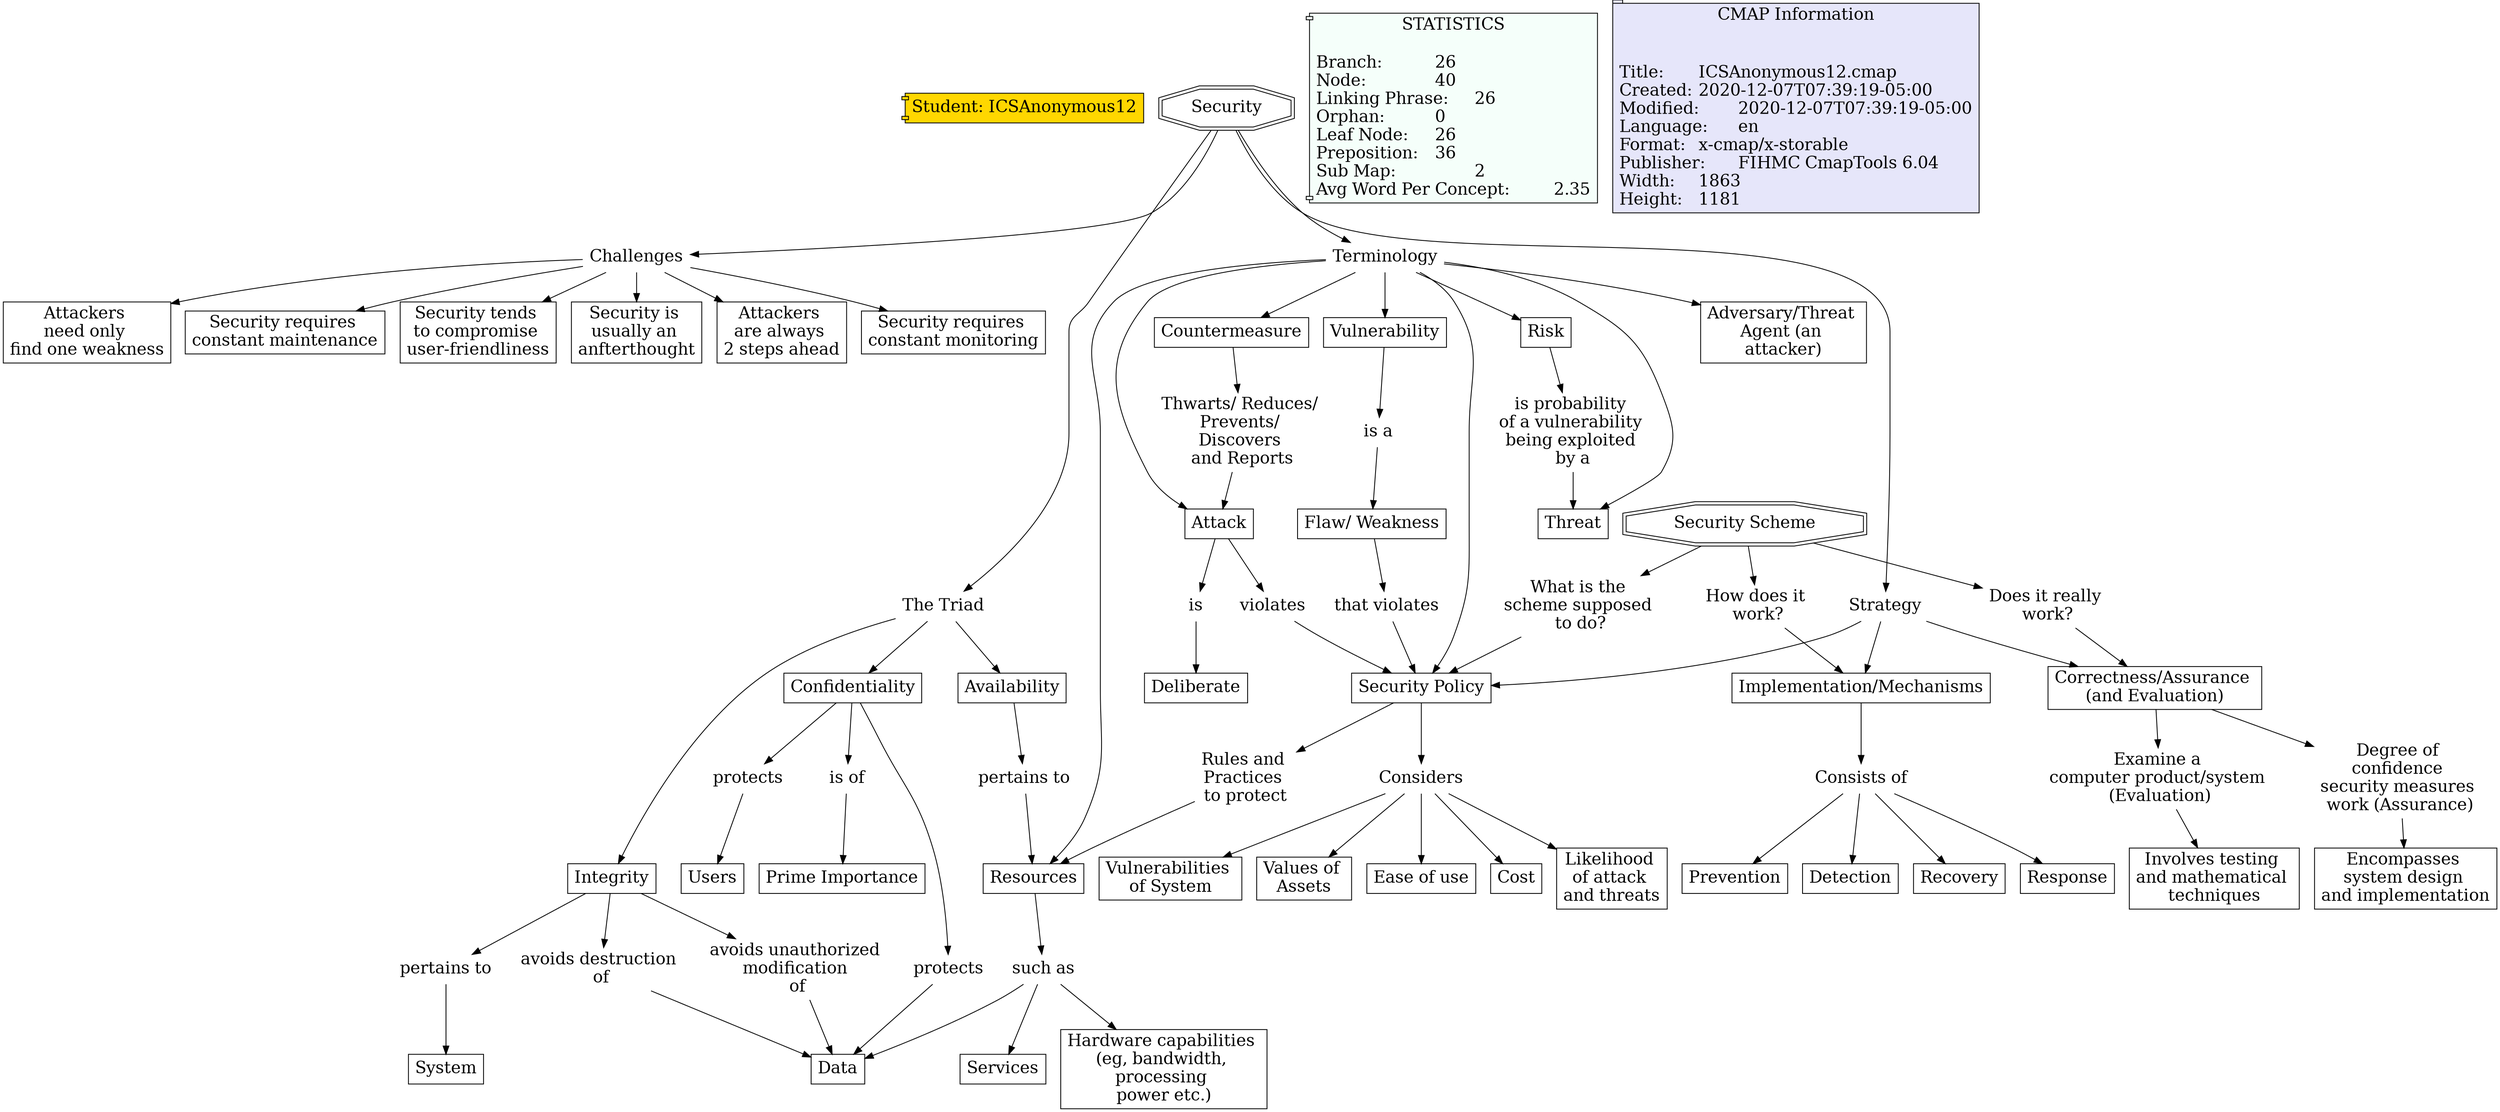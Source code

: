 // The Round Table
digraph {
	Student [label="Student: ICSAnonymous12" fillcolor=gold fontsize=20 shape=component style=filled]
	"1RPGFFYYN-CQHXHZ-8F" [label=Security fillcolor=white fontsize=20 shape=doubleoctagon style=filled]
	"1RPGFHVPV-1WP5WGL-GS" [label=Challenges fontsize=20 shape=none]
	"1RPGFFYYN-CQHXHZ-8F" -> "1RPGFHVPV-1WP5WGL-GS" [constraint=true]
	"1RPGQ772H-T6LJ51-3HP" [label="avoids destruction 
of" fontsize=20 shape=none]
	"1RPGNP4G7-1P68CDQ-1GX" [label=Data fillcolor=white fontsize=20 shape=rect style=filled]
	"1RPGQ772H-T6LJ51-3HP" -> "1RPGNP4G7-1P68CDQ-1GX" [constraint=true]
	"1RPGNVNP2-15XPNKB-22K" [label="avoids unauthorized 
modification 
of" fontsize=20 shape=none]
	"1RPGNP4G7-1P68CDQ-1GX" [label=Data fillcolor=white fontsize=20 shape=rect style=filled]
	"1RPGNVNP2-15XPNKB-22K" -> "1RPGNP4G7-1P68CDQ-1GX" [constraint=true]
	"1RPGFGPJ6-6YXC12-FD" [label=Integrity fillcolor=white fontsize=20 shape=rect style=filled]
	"1RPGQ772H-T6LJ51-3HP" [label="avoids destruction 
of" fontsize=20 shape=none]
	"1RPGFGPJ6-6YXC12-FD" -> "1RPGQ772H-T6LJ51-3HP" [constraint=true]
	"1RPGFFYYN-CQHXHZ-8F" [label=Security fillcolor=white fontsize=20 shape=doubleoctagon style=filled]
	"1RPGFGPJ6-28PK0CK-FH" [label="The Triad" fontsize=20 shape=none]
	"1RPGFFYYN-CQHXHZ-8F" -> "1RPGFGPJ6-28PK0CK-FH" [constraint=true]
	"1RPGRKLKW-1V6LS5K-5FH" [label="Security Policy
" fillcolor=white fontsize=20 shape=rect style=filled]
	"1RPGTBNL6-2B1TJLV-9GD" [label=Considers fontsize=20 shape=none]
	"1RPGRKLKW-1V6LS5K-5FH" -> "1RPGTBNL6-2B1TJLV-9GD" [constraint=true]
	"1RPGT4MJB-9MFWQR-8YL" [label="Security Scheme
" fillcolor=white fontsize=20 shape=doubleoctagon style=filled]
	"1RPGT6R1X-1H7XKHM-91C" [label="How does it 
work?" fontsize=20 shape=none]
	"1RPGT4MJB-9MFWQR-8YL" -> "1RPGT6R1X-1H7XKHM-91C" [constraint=true]
	"1RPGTZT6W-QJ62N5-BKB" [label="Degree of 
confidence 
security measures 
work (Assurance)
" fontsize=20 shape=none]
	"1RPGTZT6S-XYQ4YQ-BK7" [label="Encompasses 
system design 
and implementation
" fillcolor=white fontsize=20 shape=rect style=filled]
	"1RPGTZT6W-QJ62N5-BKB" -> "1RPGTZT6S-XYQ4YQ-BK7" [constraint=true]
	"1RPGS7XCT-YTWJ41-6CG" [label="such as" fontsize=20 shape=none]
	"1RPGNP4G7-1P68CDQ-1GX" [label=Data fillcolor=white fontsize=20 shape=rect style=filled]
	"1RPGS7XCT-YTWJ41-6CG" -> "1RPGNP4G7-1P68CDQ-1GX" [constraint=true]
	"1RPGFGPJ6-28PK0CK-FH" [label="The Triad" fontsize=20 shape=none]
	"1RPGFK0L9-20Z6Q4H-JX" [label=Availability fillcolor=white fontsize=20 shape=rect style=filled]
	"1RPGFGPJ6-28PK0CK-FH" -> "1RPGFK0L9-20Z6Q4H-JX" [constraint=true]
	"1RPGRMFDR-1P2335G-5JP" [label=is fontsize=20 shape=none]
	"1RPGRMFDP-14GY4LZ-5JL" [label=Deliberate fillcolor=white fontsize=20 shape=rect style=filled]
	"1RPGRMFDR-1P2335G-5JP" -> "1RPGRMFDP-14GY4LZ-5JL" [constraint=true]
	"1RPGRJC0Y-1GFQVJB-5DP" [label=Attack fillcolor=white fontsize=20 shape=rect style=filled]
	"1RPGRMFDR-1P2335G-5JP" [label=is fontsize=20 shape=none]
	"1RPGRJC0Y-1GFQVJB-5DP" -> "1RPGRMFDR-1P2335G-5JP" [constraint=true]
	"1RPGT5JPR-1NYQT5R-8ZJ" [label="What is the 
scheme supposed 
to do?" fontsize=20 shape=none]
	"1RPGRKLKW-1V6LS5K-5FH" [label="Security Policy
" fillcolor=white fontsize=20 shape=rect style=filled]
	"1RPGT5JPR-1NYQT5R-8ZJ" -> "1RPGRKLKW-1V6LS5K-5FH" [constraint=true]
	"1RPGSLDRH-H1LXBV-6NB" [label="is a" fontsize=20 shape=none]
	"1RPGSLDRD-6YLG2M-6N7" [label="Flaw/ Weakness
" fillcolor=white fontsize=20 shape=rect style=filled]
	"1RPGSLDRH-H1LXBV-6NB" -> "1RPGSLDRD-6YLG2M-6N7" [constraint=true]
	"1RPGNVCWQ-H07KSP-21S" [label=protects fontsize=20 shape=none]
	"1RPGNP4G7-1P68CDQ-1GX" [label=Data fillcolor=white fontsize=20 shape=rect style=filled]
	"1RPGNVCWQ-H07KSP-21S" -> "1RPGNP4G7-1P68CDQ-1GX" [constraint=true]
	"1RPGSLZW8-1NN1BYD-6PP" [label="that violates
" fontsize=20 shape=none]
	"1RPGRKLKW-1V6LS5K-5FH" [label="Security Policy
" fillcolor=white fontsize=20 shape=rect style=filled]
	"1RPGSLZW8-1NN1BYD-6PP" -> "1RPGRKLKW-1V6LS5K-5FH" [constraint=true]
	"1RPGSX293-165M9LJ-89X" [label=Strategy fontsize=20 shape=none]
	"1RPGSZYBB-2DT0M4X-8D3" [label="Correctness/Assurance 
(and Evaluation)
" fillcolor=white fontsize=20 shape=rect style=filled]
	"1RPGSX293-165M9LJ-89X" -> "1RPGSZYBB-2DT0M4X-8D3" [constraint=true]
	"1RPGSX293-165M9LJ-89X" [label=Strategy fontsize=20 shape=none]
	"1RPGSX291-VKLGY3-89T" [label="Implementation/Mechanisms" fillcolor=white fontsize=20 shape=rect style=filled]
	"1RPGSX293-165M9LJ-89X" -> "1RPGSX291-VKLGY3-89T" [constraint=true]
	"1RPGPHMXH-1ZS349N-29B" [label=Terminology fontsize=20 shape=none]
	"1RPGRJC0Y-1GFQVJB-5DP" [label=Attack fillcolor=white fontsize=20 shape=rect style=filled]
	"1RPGPHMXH-1ZS349N-29B" -> "1RPGRJC0Y-1GFQVJB-5DP" [constraint=true]
	"1RPGS7XCT-YTWJ41-6CG" [label="such as" fontsize=20 shape=none]
	"1RPGS7XCR-2145KQ5-6CC" [label=Services fillcolor=white fontsize=20 shape=rect style=filled]
	"1RPGS7XCT-YTWJ41-6CG" -> "1RPGS7XCR-2145KQ5-6CC" [constraint=true]
	"1RPGRKLKW-1V6LS5K-5FH" [label="Security Policy
" fillcolor=white fontsize=20 shape=rect style=filled]
	"1RPGSGMH0-QYM6HT-6K2" [label="Rules and 
Practices 
to protect
" fontsize=20 shape=none]
	"1RPGRKLKW-1V6LS5K-5FH" -> "1RPGSGMH0-QYM6HT-6K2" [constraint=true]
	"1RPGPHMXH-1ZS349N-29B" [label=Terminology fontsize=20 shape=none]
	"1RPGRX2PN-WVD1PX-5XK" [label=Threat fillcolor=white fontsize=20 shape=rect style=filled]
	"1RPGPHMXH-1ZS349N-29B" -> "1RPGRX2PN-WVD1PX-5XK" [constraint=true]
	"1RPGFK6L1-1L6FH8M-KD" [label=Confidentiality fillcolor=white fontsize=20 shape=rect style=filled]
	"1RPGPPM6M-375GW8-2RV" [label=protects fontsize=20 shape=none]
	"1RPGFK6L1-1L6FH8M-KD" -> "1RPGPPM6M-375GW8-2RV" [constraint=true]
	"1RPGFHVPV-1WP5WGL-GS" [label=Challenges fontsize=20 shape=none]
	"1RPGFHVPV-JN71JC-GP" [label="Attackers 
are always 
2 steps ahead
" fillcolor=white fontsize=20 shape=rect style=filled]
	"1RPGFHVPV-1WP5WGL-GS" -> "1RPGFHVPV-JN71JC-GP" [constraint=true]
	"1RPGTJXJ4-6GR4Y7-B3G" [label="Consists of
" fontsize=20 shape=none]
	"1RPGTKWQL-1BZDCRR-B5L" [label=Detection fillcolor=white fontsize=20 shape=rect style=filled]
	"1RPGTJXJ4-6GR4Y7-B3G" -> "1RPGTKWQL-1BZDCRR-B5L" [constraint=true]
	"1RPGRXFKS-GZMJ6D-5YF" [label="is probability 
of a vulnerability 
being exploited 
by a" fontsize=20 shape=none]
	"1RPGRX2PN-WVD1PX-5XK" [label=Threat fillcolor=white fontsize=20 shape=rect style=filled]
	"1RPGRXFKS-GZMJ6D-5YF" -> "1RPGRX2PN-WVD1PX-5XK" [constraint=true]
	"1RPGSX291-VKLGY3-89T" [label="Implementation/Mechanisms" fillcolor=white fontsize=20 shape=rect style=filled]
	"1RPGTJXJ4-6GR4Y7-B3G" [label="Consists of
" fontsize=20 shape=none]
	"1RPGSX291-VKLGY3-89T" -> "1RPGTJXJ4-6GR4Y7-B3G" [constraint=true]
	"1RPGRPHN4-1MTTC3R-5L5" [label=Countermeasure fillcolor=white fontsize=20 shape=rect style=filled]
	"1RPGRPXS5-JXCP8B-5M4" [label="Thwarts/ Reduces/ 
Prevents/ 
Discovers 
and Reports
" fontsize=20 shape=none]
	"1RPGRPHN4-1MTTC3R-5L5" -> "1RPGRPXS5-JXCP8B-5M4" [constraint=true]
	"1RPGFK6L1-1L6FH8M-KD" [label=Confidentiality fillcolor=white fontsize=20 shape=rect style=filled]
	"1RPGNVCWQ-H07KSP-21S" [label=protects fontsize=20 shape=none]
	"1RPGFK6L1-1L6FH8M-KD" -> "1RPGNVCWQ-H07KSP-21S" [constraint=true]
	"1RPGFGPJ6-6YXC12-FD" [label=Integrity fillcolor=white fontsize=20 shape=rect style=filled]
	"1RPGPW5VC-NDX23H-316" [label="pertains to
" fontsize=20 shape=none]
	"1RPGFGPJ6-6YXC12-FD" -> "1RPGPW5VC-NDX23H-316" [constraint=true]
	"1RPGPPM6M-375GW8-2RV" [label=protects fontsize=20 shape=none]
	"1RPGPPM6J-8RYB94-2RR" [label=Users fillcolor=white fontsize=20 shape=rect style=filled]
	"1RPGPPM6M-375GW8-2RV" -> "1RPGPPM6J-8RYB94-2RR" [constraint=true]
	"1RPGTBNL6-2B1TJLV-9GD" [label=Considers fontsize=20 shape=none]
	"1RPGTCTP4-1H3RZ21-9M0" [label="Vulnerabilities 
of System" fillcolor=white fontsize=20 shape=rect style=filled]
	"1RPGTBNL6-2B1TJLV-9GD" -> "1RPGTCTP4-1H3RZ21-9M0" [constraint=true]
	"1RPGSZYBB-2DT0M4X-8D3" [label="Correctness/Assurance 
(and Evaluation)
" fillcolor=white fontsize=20 shape=rect style=filled]
	"1RPGV63T4-90DJQB-BSV" [label="Examine a 
computer product/system 
(Evaluation)" fontsize=20 shape=none]
	"1RPGSZYBB-2DT0M4X-8D3" -> "1RPGV63T4-90DJQB-BSV" [constraint=true]
	"1RPGTJXJ4-6GR4Y7-B3G" [label="Consists of
" fontsize=20 shape=none]
	"1RPGTLDRR-1BJ8S52-B75" [label=Recovery fillcolor=white fontsize=20 shape=rect style=filled]
	"1RPGTJXJ4-6GR4Y7-B3G" -> "1RPGTLDRR-1BJ8S52-B75" [constraint=true]
	"1RPGSGMH0-QYM6HT-6K2" [label="Rules and 
Practices 
to protect
" fontsize=20 shape=none]
	"1RPGNRCTM-2BZY5MF-1M0" [label=Resources fillcolor=white fontsize=20 shape=rect style=filled]
	"1RPGSGMH0-QYM6HT-6K2" -> "1RPGNRCTM-2BZY5MF-1M0" [constraint=true]
	"1RPGTBNL6-2B1TJLV-9GD" [label=Considers fontsize=20 shape=none]
	"1RPGTBNL4-DTDFMM-9G9" [label="Values of 
Assets" fillcolor=white fontsize=20 shape=rect style=filled]
	"1RPGTBNL6-2B1TJLV-9GD" -> "1RPGTBNL4-DTDFMM-9G9" [constraint=true]
	"1RPGRWM69-RXMNGK-5WQ" [label=Risk fillcolor=white fontsize=20 shape=rect style=filled]
	"1RPGRXFKS-GZMJ6D-5YF" [label="is probability 
of a vulnerability 
being exploited 
by a" fontsize=20 shape=none]
	"1RPGRWM69-RXMNGK-5WQ" -> "1RPGRXFKS-GZMJ6D-5YF" [constraint=true]
	"1RPGTBNL6-2B1TJLV-9GD" [label=Considers fontsize=20 shape=none]
	"1RPGTG3B3-173KHXH-9TB" [label="Ease of use
" fillcolor=white fontsize=20 shape=rect style=filled]
	"1RPGTBNL6-2B1TJLV-9GD" -> "1RPGTG3B3-173KHXH-9TB" [constraint=true]
	"1RPGFHVPV-1WP5WGL-GS" [label=Challenges fontsize=20 shape=none]
	"1RPGQRLH3-9R2LJW-410" [label="Security requires 
constant monitoring
" fillcolor=white fontsize=20 shape=rect style=filled]
	"1RPGFHVPV-1WP5WGL-GS" -> "1RPGQRLH3-9R2LJW-410" [constraint=true]
	"1RPGFHVPV-1WP5WGL-GS" [label=Challenges fontsize=20 shape=none]
	"1RPGQPSB9-25NS5ND-3Y8" [label="Attackers 
need only 
find one weakness
" fillcolor=white fontsize=20 shape=rect style=filled]
	"1RPGFHVPV-1WP5WGL-GS" -> "1RPGQPSB9-25NS5ND-3Y8" [constraint=true]
	"1RPGPHMXH-1ZS349N-29B" [label=Terminology fontsize=20 shape=none]
	"1RPGRPHN4-1MTTC3R-5L5" [label=Countermeasure fillcolor=white fontsize=20 shape=rect style=filled]
	"1RPGPHMXH-1ZS349N-29B" -> "1RPGRPHN4-1MTTC3R-5L5" [constraint=true]
	"1RPGS7XCT-YTWJ41-6CG" [label="such as" fontsize=20 shape=none]
	"1RPGS9FZ9-J8MZMY-6FF" [label="Hardware capabilities 
(eg, bandwidth, 
processing 
power etc.)
" fillcolor=white fontsize=20 shape=rect style=filled]
	"1RPGS7XCT-YTWJ41-6CG" -> "1RPGS9FZ9-J8MZMY-6FF" [constraint=true]
	"1RPGRJC0Y-1GFQVJB-5DP" [label=Attack fillcolor=white fontsize=20 shape=rect style=filled]
	"1RPGRKLKZ-RHCT0X-5FL" [label=violates fontsize=20 shape=none]
	"1RPGRJC0Y-1GFQVJB-5DP" -> "1RPGRKLKZ-RHCT0X-5FL" [constraint=true]
	"1RPGFGPJ6-6YXC12-FD" [label=Integrity fillcolor=white fontsize=20 shape=rect style=filled]
	"1RPGNVNP2-15XPNKB-22K" [label="avoids unauthorized 
modification 
of" fontsize=20 shape=none]
	"1RPGFGPJ6-6YXC12-FD" -> "1RPGNVNP2-15XPNKB-22K" [constraint=true]
	"1RPGPHMXH-1ZS349N-29B" [label=Terminology fontsize=20 shape=none]
	"1RPGNRCTM-2BZY5MF-1M0" [label=Resources fillcolor=white fontsize=20 shape=rect style=filled]
	"1RPGPHMXH-1ZS349N-29B" -> "1RPGNRCTM-2BZY5MF-1M0" [constraint=true]
	"1RPGT4MJB-9MFWQR-8YL" [label="Security Scheme
" fillcolor=white fontsize=20 shape=doubleoctagon style=filled]
	"1RPGT7Y0D-6FCLDL-989" [label="Does it really 
work?" fontsize=20 shape=none]
	"1RPGT4MJB-9MFWQR-8YL" -> "1RPGT7Y0D-6FCLDL-989" [constraint=true]
	"1RPGRKLKZ-RHCT0X-5FL" [label=violates fontsize=20 shape=none]
	"1RPGRKLKW-1V6LS5K-5FH" [label="Security Policy
" fillcolor=white fontsize=20 shape=rect style=filled]
	"1RPGRKLKZ-RHCT0X-5FL" -> "1RPGRKLKW-1V6LS5K-5FH" [constraint=true]
	"1RPGFHVPV-1WP5WGL-GS" [label=Challenges fontsize=20 shape=none]
	"1RPGQTLRK-1FYHQX3-42Y" [label="Security requires 
constant maintenance
" fillcolor=white fontsize=20 shape=rect style=filled]
	"1RPGFHVPV-1WP5WGL-GS" -> "1RPGQTLRK-1FYHQX3-42Y" [constraint=true]
	"1RPGPHMXH-1ZS349N-29B" [label=Terminology fontsize=20 shape=none]
	"1RPGRWM69-RXMNGK-5WQ" [label=Risk fillcolor=white fontsize=20 shape=rect style=filled]
	"1RPGPHMXH-1ZS349N-29B" -> "1RPGRWM69-RXMNGK-5WQ" [constraint=true]
	"1RPGSX293-165M9LJ-89X" [label=Strategy fontsize=20 shape=none]
	"1RPGRKLKW-1V6LS5K-5FH" [label="Security Policy
" fillcolor=white fontsize=20 shape=rect style=filled]
	"1RPGSX293-165M9LJ-89X" -> "1RPGRKLKW-1V6LS5K-5FH" [constraint=true]
	"1RPGPHMXH-1ZS349N-29B" [label=Terminology fontsize=20 shape=none]
	"1RPGSK0L8-6TX0WH-6M5" [label=Vulnerability fillcolor=white fontsize=20 shape=rect style=filled]
	"1RPGPHMXH-1ZS349N-29B" -> "1RPGSK0L8-6TX0WH-6M5" [constraint=true]
	"1RPGRPXS5-JXCP8B-5M4" [label="Thwarts/ Reduces/ 
Prevents/ 
Discovers 
and Reports
" fontsize=20 shape=none]
	"1RPGRJC0Y-1GFQVJB-5DP" [label=Attack fillcolor=white fontsize=20 shape=rect style=filled]
	"1RPGRPXS5-JXCP8B-5M4" -> "1RPGRJC0Y-1GFQVJB-5DP" [constraint=true]
	"1RPGPHMXH-1ZS349N-29B" [label=Terminology fontsize=20 shape=none]
	"1RPGPH2M3-23NJFQM-286" [label="Adversary/Threat 
Agent (an 
attacker)" fillcolor=white fontsize=20 shape=rect style=filled]
	"1RPGPHMXH-1ZS349N-29B" -> "1RPGPH2M3-23NJFQM-286" [constraint=true]
	"1RPGFHVPV-1WP5WGL-GS" [label=Challenges fontsize=20 shape=none]
	"1RPGQV5NF-1CJ2XP0-44T" [label="Security tends 
to compromise 
user-friendliness" fillcolor=white fontsize=20 shape=rect style=filled]
	"1RPGFHVPV-1WP5WGL-GS" -> "1RPGQV5NF-1CJ2XP0-44T" [constraint=true]
	"1RPGFK6L1-1L6FH8M-KD" [label=Confidentiality fillcolor=white fontsize=20 shape=rect style=filled]
	"1RPGR8L5S-WQZ4GM-4MS" [label="is of" fontsize=20 shape=none]
	"1RPGFK6L1-1L6FH8M-KD" -> "1RPGR8L5S-WQZ4GM-4MS" [constraint=true]
	"1RPGTJXJ4-6GR4Y7-B3G" [label="Consists of
" fontsize=20 shape=none]
	"1RPGTL701-1080BM4-B6D" [label=Response fillcolor=white fontsize=20 shape=rect style=filled]
	"1RPGTJXJ4-6GR4Y7-B3G" -> "1RPGTL701-1080BM4-B6D" [constraint=true]
	"1RPGSK0L8-6TX0WH-6M5" [label=Vulnerability fillcolor=white fontsize=20 shape=rect style=filled]
	"1RPGSLDRH-H1LXBV-6NB" [label="is a" fontsize=20 shape=none]
	"1RPGSK0L8-6TX0WH-6M5" -> "1RPGSLDRH-H1LXBV-6NB" [constraint=true]
	"1RPGT6R1X-1H7XKHM-91C" [label="How does it 
work?" fontsize=20 shape=none]
	"1RPGSX291-VKLGY3-89T" [label="Implementation/Mechanisms" fillcolor=white fontsize=20 shape=rect style=filled]
	"1RPGT6R1X-1H7XKHM-91C" -> "1RPGSX291-VKLGY3-89T" [constraint=true]
	"1RPGFFYYN-CQHXHZ-8F" [label=Security fillcolor=white fontsize=20 shape=doubleoctagon style=filled]
	"1RPGSX293-165M9LJ-89X" [label=Strategy fontsize=20 shape=none]
	"1RPGFFYYN-CQHXHZ-8F" -> "1RPGSX293-165M9LJ-89X" [constraint=true]
	"1RPGFFYYN-CQHXHZ-8F" [label=Security fillcolor=white fontsize=20 shape=doubleoctagon style=filled]
	"1RPGPHMXH-1ZS349N-29B" [label=Terminology fontsize=20 shape=none]
	"1RPGFFYYN-CQHXHZ-8F" -> "1RPGPHMXH-1ZS349N-29B" [constraint=true]
	"1RPGTBNL6-2B1TJLV-9GD" [label=Considers fontsize=20 shape=none]
	"1RPGTGKC9-1NH9YG9-9VF" [label=Cost fillcolor=white fontsize=20 shape=rect style=filled]
	"1RPGTBNL6-2B1TJLV-9GD" -> "1RPGTGKC9-1NH9YG9-9VF" [constraint=true]
	"1RPGFGPJ6-28PK0CK-FH" [label="The Triad" fontsize=20 shape=none]
	"1RPGFGPJ6-6YXC12-FD" [label=Integrity fillcolor=white fontsize=20 shape=rect style=filled]
	"1RPGFGPJ6-28PK0CK-FH" -> "1RPGFGPJ6-6YXC12-FD" [constraint=true]
	"1RPGNRCTM-2BZY5MF-1M0" [label=Resources fillcolor=white fontsize=20 shape=rect style=filled]
	"1RPGS7XCT-YTWJ41-6CG" [label="such as" fontsize=20 shape=none]
	"1RPGNRCTM-2BZY5MF-1M0" -> "1RPGS7XCT-YTWJ41-6CG" [constraint=true]
	"1RPGTBNL6-2B1TJLV-9GD" [label=Considers fontsize=20 shape=none]
	"1RPGTD471-3V4XRQ-9ND" [label="Likelihood 
of attack 
and threats
" fillcolor=white fontsize=20 shape=rect style=filled]
	"1RPGTBNL6-2B1TJLV-9GD" -> "1RPGTD471-3V4XRQ-9ND" [constraint=true]
	"1RPGSLDRD-6YLG2M-6N7" [label="Flaw/ Weakness
" fillcolor=white fontsize=20 shape=rect style=filled]
	"1RPGSLZW8-1NN1BYD-6PP" [label="that violates
" fontsize=20 shape=none]
	"1RPGSLDRD-6YLG2M-6N7" -> "1RPGSLZW8-1NN1BYD-6PP" [constraint=true]
	"1RPGPHMXH-1ZS349N-29B" [label=Terminology fontsize=20 shape=none]
	"1RPGRKLKW-1V6LS5K-5FH" [label="Security Policy
" fillcolor=white fontsize=20 shape=rect style=filled]
	"1RPGPHMXH-1ZS349N-29B" -> "1RPGRKLKW-1V6LS5K-5FH" [constraint=true]
	"1RPGSZYBB-2DT0M4X-8D3" [label="Correctness/Assurance 
(and Evaluation)
" fillcolor=white fontsize=20 shape=rect style=filled]
	"1RPGTZT6W-QJ62N5-BKB" [label="Degree of 
confidence 
security measures 
work (Assurance)
" fontsize=20 shape=none]
	"1RPGSZYBB-2DT0M4X-8D3" -> "1RPGTZT6W-QJ62N5-BKB" [constraint=true]
	"1RPGT4MJB-9MFWQR-8YL" [label="Security Scheme
" fillcolor=white fontsize=20 shape=doubleoctagon style=filled]
	"1RPGT5JPR-1NYQT5R-8ZJ" [label="What is the 
scheme supposed 
to do?" fontsize=20 shape=none]
	"1RPGT4MJB-9MFWQR-8YL" -> "1RPGT5JPR-1NYQT5R-8ZJ" [constraint=true]
	"1RPGPW5VC-NDX23H-316" [label="pertains to
" fontsize=20 shape=none]
	"1RPGPS0T2-1BX1T3S-2X8" [label=System fillcolor=white fontsize=20 shape=rect style=filled]
	"1RPGPW5VC-NDX23H-316" -> "1RPGPS0T2-1BX1T3S-2X8" [constraint=true]
	"1RPGR8L5S-WQZ4GM-4MS" [label="is of" fontsize=20 shape=none]
	"1RPGR8L5Q-25FMQ1Y-4MP" [label="Prime Importance
" fillcolor=white fontsize=20 shape=rect style=filled]
	"1RPGR8L5S-WQZ4GM-4MS" -> "1RPGR8L5Q-25FMQ1Y-4MP" [constraint=true]
	"1RPGFK0L9-20Z6Q4H-JX" [label=Availability fillcolor=white fontsize=20 shape=rect style=filled]
	"1RPGNWKCB-1P59VK6-238" [label="pertains to
" fontsize=20 shape=none]
	"1RPGFK0L9-20Z6Q4H-JX" -> "1RPGNWKCB-1P59VK6-238" [constraint=true]
	"1RPGNWKCB-1P59VK6-238" [label="pertains to
" fontsize=20 shape=none]
	"1RPGNRCTM-2BZY5MF-1M0" [label=Resources fillcolor=white fontsize=20 shape=rect style=filled]
	"1RPGNWKCB-1P59VK6-238" -> "1RPGNRCTM-2BZY5MF-1M0" [constraint=true]
	"1RPGV63T4-90DJQB-BSV" [label="Examine a 
computer product/system 
(Evaluation)" fontsize=20 shape=none]
	"1RPGV63T2-17XGJB5-BSR" [label="Involves testing 
and mathematical 
techniques" fillcolor=white fontsize=20 shape=rect style=filled]
	"1RPGV63T4-90DJQB-BSV" -> "1RPGV63T2-17XGJB5-BSR" [constraint=true]
	"1RPGT7Y0D-6FCLDL-989" [label="Does it really 
work?" fontsize=20 shape=none]
	"1RPGSZYBB-2DT0M4X-8D3" [label="Correctness/Assurance 
(and Evaluation)
" fillcolor=white fontsize=20 shape=rect style=filled]
	"1RPGT7Y0D-6FCLDL-989" -> "1RPGSZYBB-2DT0M4X-8D3" [constraint=true]
	"1RPGFHVPV-1WP5WGL-GS" [label=Challenges fontsize=20 shape=none]
	"1RPGQXNR9-2DDXTQX-4BF" [label="Security is 
usually an 
anfterthought" fillcolor=white fontsize=20 shape=rect style=filled]
	"1RPGFHVPV-1WP5WGL-GS" -> "1RPGQXNR9-2DDXTQX-4BF" [constraint=true]
	"1RPGTJXJ4-6GR4Y7-B3G" [label="Consists of
" fontsize=20 shape=none]
	"1RPGTJXJ1-1FTV6Y-B3C" [label=Prevention fillcolor=white fontsize=20 shape=rect style=filled]
	"1RPGTJXJ4-6GR4Y7-B3G" -> "1RPGTJXJ1-1FTV6Y-B3C" [constraint=true]
	"1RPGFGPJ6-28PK0CK-FH" [label="The Triad" fontsize=20 shape=none]
	"1RPGFK6L1-1L6FH8M-KD" [label=Confidentiality fillcolor=white fontsize=20 shape=rect style=filled]
	"1RPGFGPJ6-28PK0CK-FH" -> "1RPGFK6L1-1L6FH8M-KD" [constraint=true]
	statictics [label="STATISTICS
\lBranch:		26\lNode:		40\lLinking Phrase:	26\lOrphan:		0\lLeaf Node:	26\lPreposition:	36\lSub Map:		2\lAvg Word Per Concept:	2.35\l" Gsplines=true fillcolor="#F5FFFA" fontsize=20 shape=component style=filled]
	file_info [label="CMAP Information

\lTitle:	ICSAnonymous12.cmap\lCreated:	2020-12-07T07:39:19-05:00\lModified:	2020-12-07T07:39:19-05:00\lLanguage:	en\lFormat:	x-cmap/x-storable\lPublisher:	FIHMC CmapTools 6.04\lWidth:	1863\lHeight:	1181\l" Gsplines=true fillcolor="#E6E6FA" fontsize=20 shape=tab style=filled]
}
